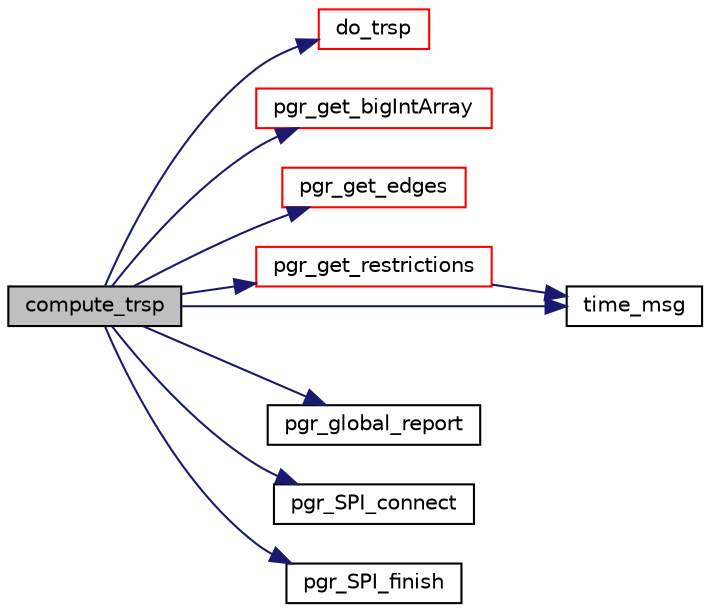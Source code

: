 digraph "compute_trsp"
{
  edge [fontname="Helvetica",fontsize="10",labelfontname="Helvetica",labelfontsize="10"];
  node [fontname="Helvetica",fontsize="10",shape=record];
  rankdir="LR";
  Node0 [label="compute_trsp",height=0.2,width=0.4,color="black", fillcolor="grey75", style="filled", fontcolor="black"];
  Node0 -> Node1 [color="midnightblue",fontsize="10",style="solid",fontname="Helvetica"];
  Node1 [label="do_trsp",height=0.2,width=0.4,color="red", fillcolor="white", style="filled",URL="$trsp__driver_8cpp.html#a68cb35a3040b6bde65932f512ebe6797"];
  Node0 -> Node36 [color="midnightblue",fontsize="10",style="solid",fontname="Helvetica"];
  Node36 [label="pgr_get_bigIntArray",height=0.2,width=0.4,color="red", fillcolor="white", style="filled",URL="$arrays__input_8c.html#a8b3b624e84ed449440408d11251384c1",tooltip="enforces the input array to be NOT empty "];
  Node0 -> Node39 [color="midnightblue",fontsize="10",style="solid",fontname="Helvetica"];
  Node39 [label="pgr_get_edges",height=0.2,width=0.4,color="red", fillcolor="white", style="filled",URL="$edges__input_8c.html#af663e291b6bdfe777789be38b6bfcf76",tooltip="basic edge_sql "];
  Node0 -> Node54 [color="midnightblue",fontsize="10",style="solid",fontname="Helvetica"];
  Node54 [label="pgr_get_restrictions",height=0.2,width=0.4,color="red", fillcolor="white", style="filled",URL="$restrictions__input_8c.html#ad63bede1afc0fe03735388c928c104fd"];
  Node54 -> Node38 [color="midnightblue",fontsize="10",style="solid",fontname="Helvetica"];
  Node38 [label="time_msg",height=0.2,width=0.4,color="black", fillcolor="white", style="filled",URL="$time__msg_8c.html#a989d9723eb6d9be4cbf1214136286dbe"];
  Node0 -> Node57 [color="midnightblue",fontsize="10",style="solid",fontname="Helvetica"];
  Node57 [label="pgr_global_report",height=0.2,width=0.4,color="black", fillcolor="white", style="filled",URL="$e__report_8c.html#aa7833fe4baf65aa901e1129575e7deb2",tooltip="notice & error "];
  Node0 -> Node58 [color="midnightblue",fontsize="10",style="solid",fontname="Helvetica"];
  Node58 [label="pgr_SPI_connect",height=0.2,width=0.4,color="black", fillcolor="white", style="filled",URL="$postgres__connection_8c.html#aef5deb780b1cf78c56b1794ab826ac64"];
  Node0 -> Node59 [color="midnightblue",fontsize="10",style="solid",fontname="Helvetica"];
  Node59 [label="pgr_SPI_finish",height=0.2,width=0.4,color="black", fillcolor="white", style="filled",URL="$postgres__connection_8c.html#ae36e7862564b5e72c25c9e26ae8e355f"];
  Node0 -> Node38 [color="midnightblue",fontsize="10",style="solid",fontname="Helvetica"];
}
